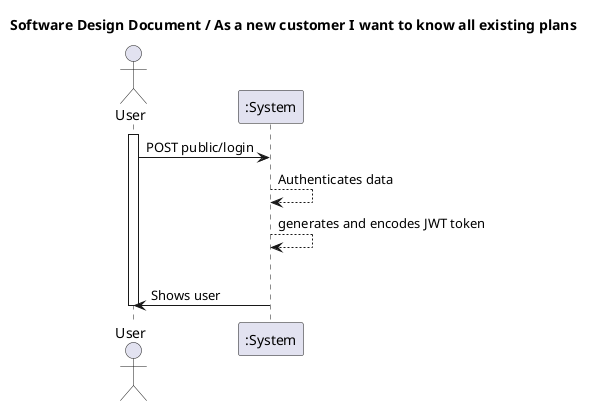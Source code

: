 @startuml
'https://plantuml.com/sequence-diagram
actor "User" as MD
title  Software Design Document / As a new customer I want to know all existing plans

activate MD
MD -> ":System" : POST public/login
":System" --> ":System" : Authenticates data
":System" --> ":System" : generates and encodes JWT token
alt successful case - data is accepted

":System" -> MD: Shows user

deactivate MD
@enduml